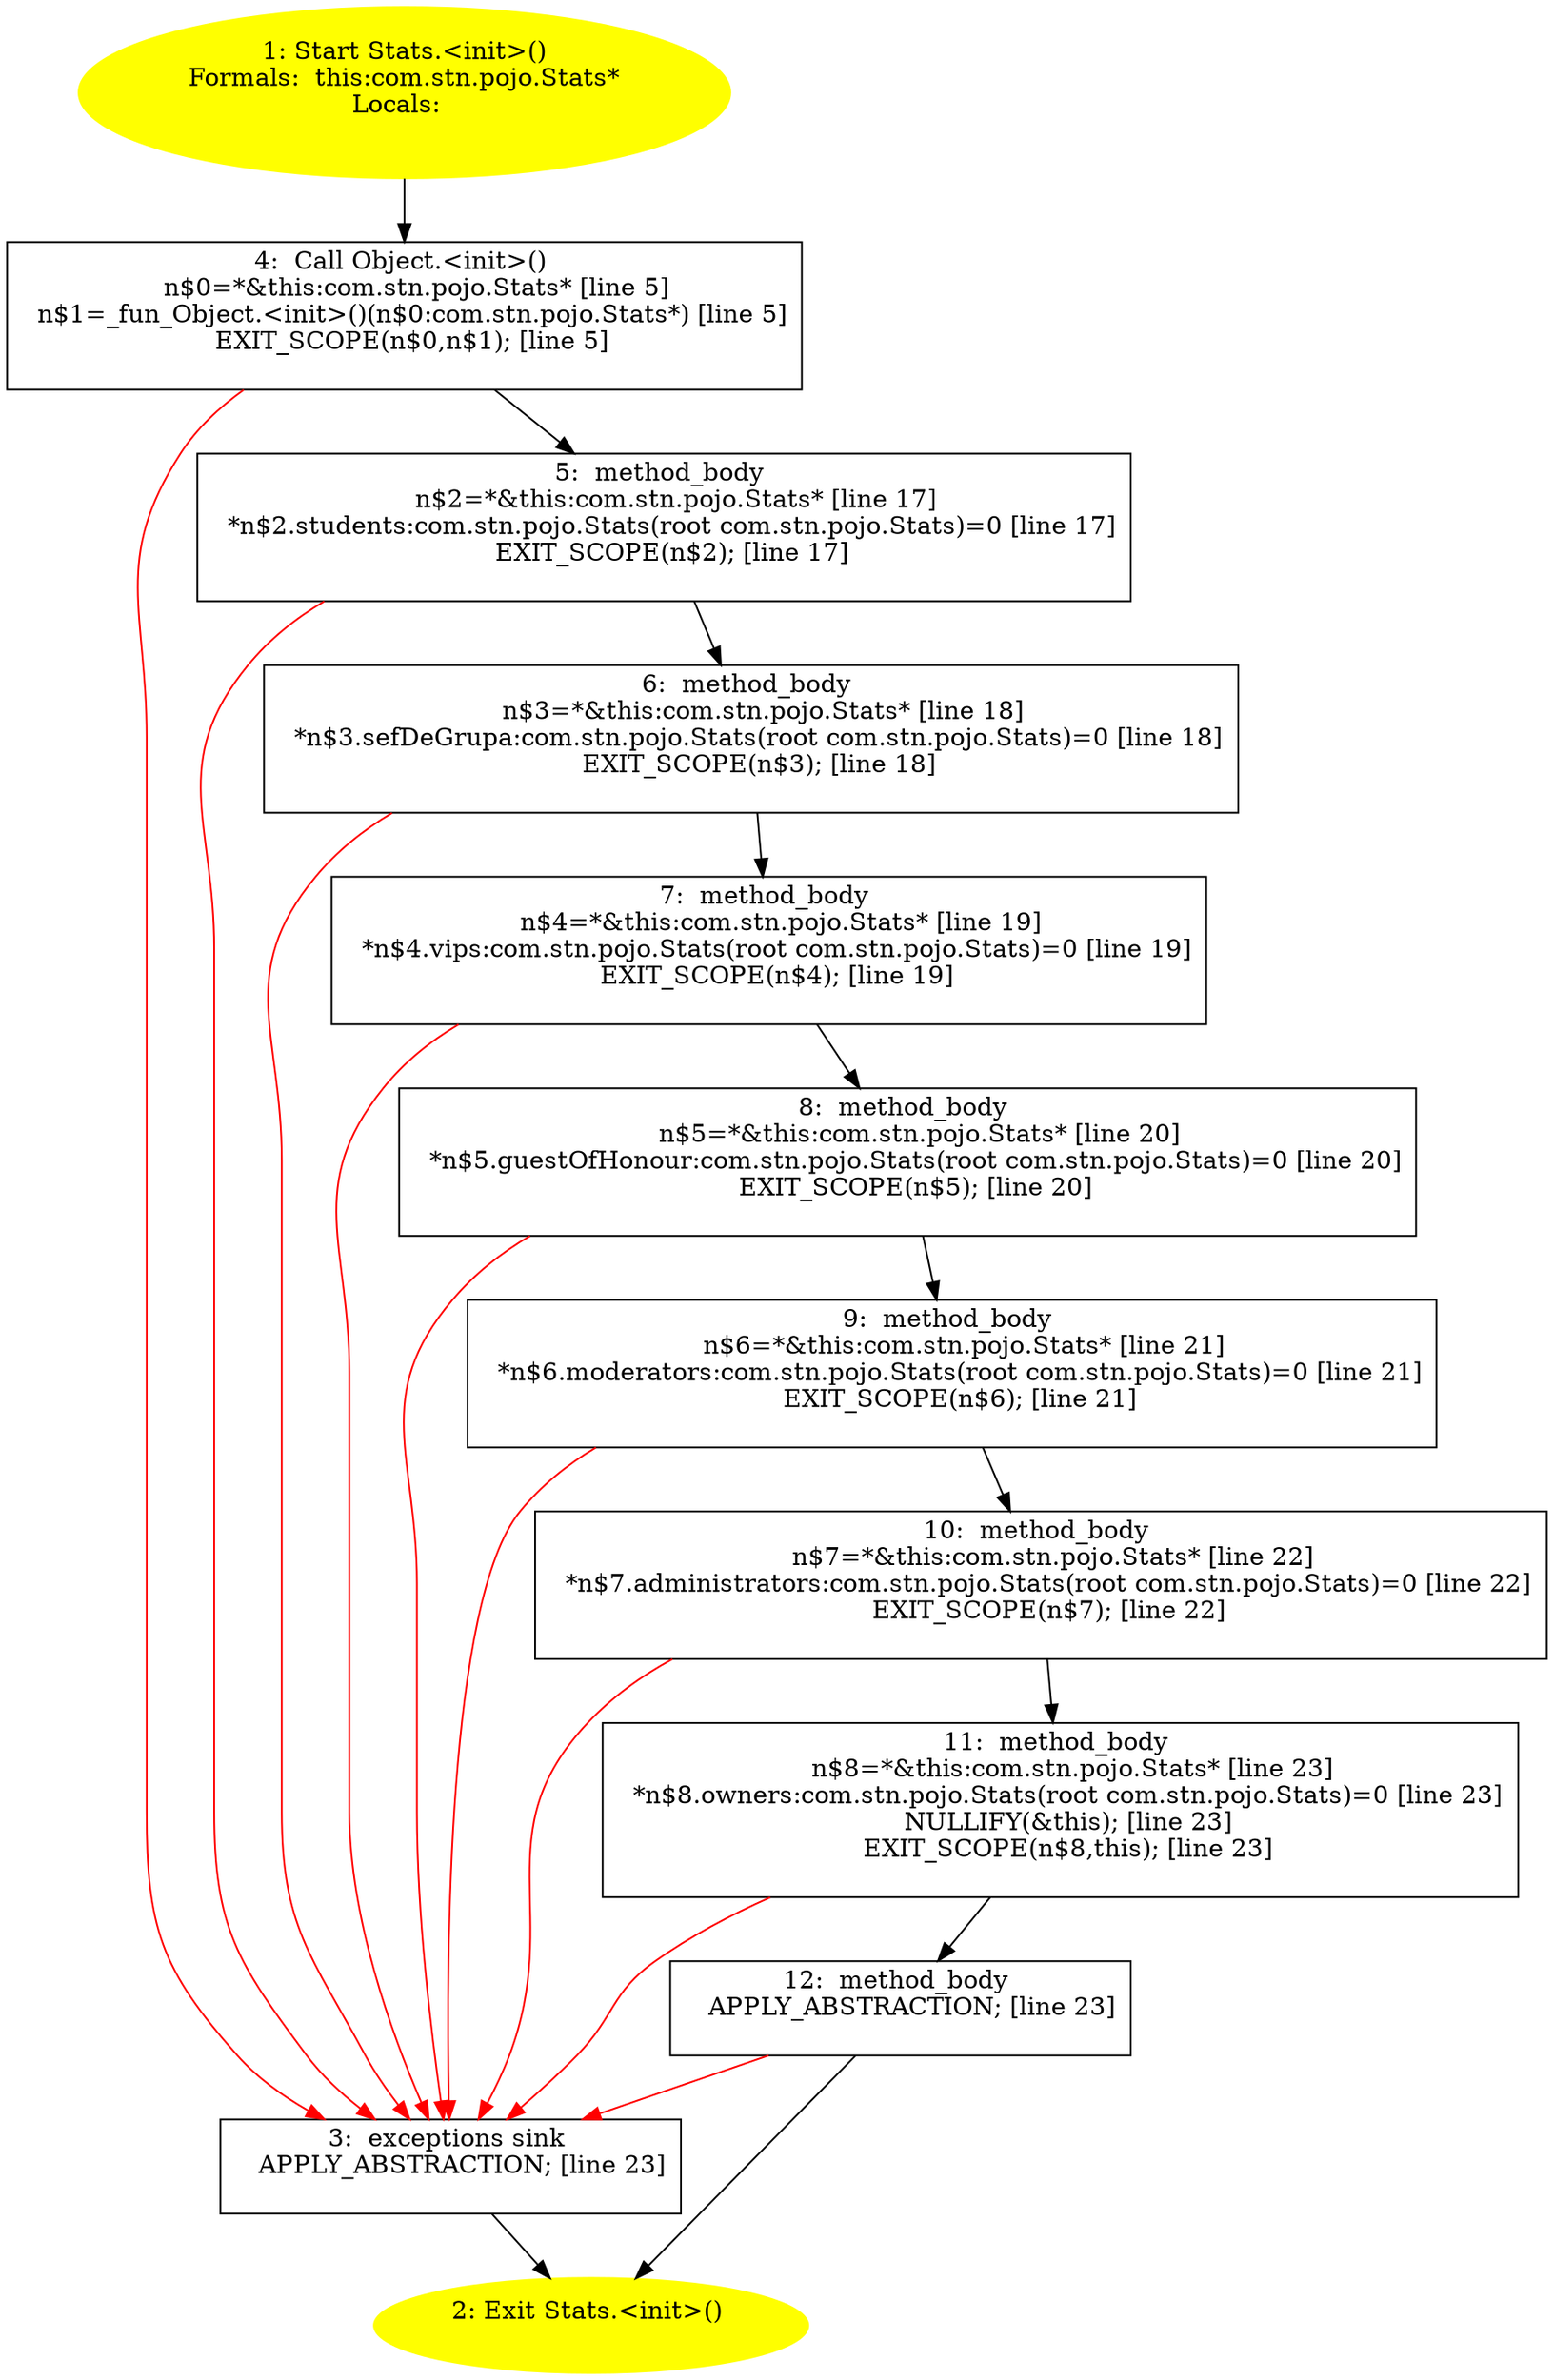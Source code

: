 /* @generated */
digraph cfg {
"com.stn.pojo.Stats.<init>().96dd48e282cf6cf62123dcde730aea90_1" [label="1: Start Stats.<init>()\nFormals:  this:com.stn.pojo.Stats*\nLocals:  \n  " color=yellow style=filled]
	

	 "com.stn.pojo.Stats.<init>().96dd48e282cf6cf62123dcde730aea90_1" -> "com.stn.pojo.Stats.<init>().96dd48e282cf6cf62123dcde730aea90_4" ;
"com.stn.pojo.Stats.<init>().96dd48e282cf6cf62123dcde730aea90_2" [label="2: Exit Stats.<init>() \n  " color=yellow style=filled]
	

"com.stn.pojo.Stats.<init>().96dd48e282cf6cf62123dcde730aea90_3" [label="3:  exceptions sink \n   APPLY_ABSTRACTION; [line 23]\n " shape="box"]
	

	 "com.stn.pojo.Stats.<init>().96dd48e282cf6cf62123dcde730aea90_3" -> "com.stn.pojo.Stats.<init>().96dd48e282cf6cf62123dcde730aea90_2" ;
"com.stn.pojo.Stats.<init>().96dd48e282cf6cf62123dcde730aea90_4" [label="4:  Call Object.<init>() \n   n$0=*&this:com.stn.pojo.Stats* [line 5]\n  n$1=_fun_Object.<init>()(n$0:com.stn.pojo.Stats*) [line 5]\n  EXIT_SCOPE(n$0,n$1); [line 5]\n " shape="box"]
	

	 "com.stn.pojo.Stats.<init>().96dd48e282cf6cf62123dcde730aea90_4" -> "com.stn.pojo.Stats.<init>().96dd48e282cf6cf62123dcde730aea90_5" ;
	 "com.stn.pojo.Stats.<init>().96dd48e282cf6cf62123dcde730aea90_4" -> "com.stn.pojo.Stats.<init>().96dd48e282cf6cf62123dcde730aea90_3" [color="red" ];
"com.stn.pojo.Stats.<init>().96dd48e282cf6cf62123dcde730aea90_5" [label="5:  method_body \n   n$2=*&this:com.stn.pojo.Stats* [line 17]\n  *n$2.students:com.stn.pojo.Stats(root com.stn.pojo.Stats)=0 [line 17]\n  EXIT_SCOPE(n$2); [line 17]\n " shape="box"]
	

	 "com.stn.pojo.Stats.<init>().96dd48e282cf6cf62123dcde730aea90_5" -> "com.stn.pojo.Stats.<init>().96dd48e282cf6cf62123dcde730aea90_6" ;
	 "com.stn.pojo.Stats.<init>().96dd48e282cf6cf62123dcde730aea90_5" -> "com.stn.pojo.Stats.<init>().96dd48e282cf6cf62123dcde730aea90_3" [color="red" ];
"com.stn.pojo.Stats.<init>().96dd48e282cf6cf62123dcde730aea90_6" [label="6:  method_body \n   n$3=*&this:com.stn.pojo.Stats* [line 18]\n  *n$3.sefDeGrupa:com.stn.pojo.Stats(root com.stn.pojo.Stats)=0 [line 18]\n  EXIT_SCOPE(n$3); [line 18]\n " shape="box"]
	

	 "com.stn.pojo.Stats.<init>().96dd48e282cf6cf62123dcde730aea90_6" -> "com.stn.pojo.Stats.<init>().96dd48e282cf6cf62123dcde730aea90_7" ;
	 "com.stn.pojo.Stats.<init>().96dd48e282cf6cf62123dcde730aea90_6" -> "com.stn.pojo.Stats.<init>().96dd48e282cf6cf62123dcde730aea90_3" [color="red" ];
"com.stn.pojo.Stats.<init>().96dd48e282cf6cf62123dcde730aea90_7" [label="7:  method_body \n   n$4=*&this:com.stn.pojo.Stats* [line 19]\n  *n$4.vips:com.stn.pojo.Stats(root com.stn.pojo.Stats)=0 [line 19]\n  EXIT_SCOPE(n$4); [line 19]\n " shape="box"]
	

	 "com.stn.pojo.Stats.<init>().96dd48e282cf6cf62123dcde730aea90_7" -> "com.stn.pojo.Stats.<init>().96dd48e282cf6cf62123dcde730aea90_8" ;
	 "com.stn.pojo.Stats.<init>().96dd48e282cf6cf62123dcde730aea90_7" -> "com.stn.pojo.Stats.<init>().96dd48e282cf6cf62123dcde730aea90_3" [color="red" ];
"com.stn.pojo.Stats.<init>().96dd48e282cf6cf62123dcde730aea90_8" [label="8:  method_body \n   n$5=*&this:com.stn.pojo.Stats* [line 20]\n  *n$5.guestOfHonour:com.stn.pojo.Stats(root com.stn.pojo.Stats)=0 [line 20]\n  EXIT_SCOPE(n$5); [line 20]\n " shape="box"]
	

	 "com.stn.pojo.Stats.<init>().96dd48e282cf6cf62123dcde730aea90_8" -> "com.stn.pojo.Stats.<init>().96dd48e282cf6cf62123dcde730aea90_9" ;
	 "com.stn.pojo.Stats.<init>().96dd48e282cf6cf62123dcde730aea90_8" -> "com.stn.pojo.Stats.<init>().96dd48e282cf6cf62123dcde730aea90_3" [color="red" ];
"com.stn.pojo.Stats.<init>().96dd48e282cf6cf62123dcde730aea90_9" [label="9:  method_body \n   n$6=*&this:com.stn.pojo.Stats* [line 21]\n  *n$6.moderators:com.stn.pojo.Stats(root com.stn.pojo.Stats)=0 [line 21]\n  EXIT_SCOPE(n$6); [line 21]\n " shape="box"]
	

	 "com.stn.pojo.Stats.<init>().96dd48e282cf6cf62123dcde730aea90_9" -> "com.stn.pojo.Stats.<init>().96dd48e282cf6cf62123dcde730aea90_10" ;
	 "com.stn.pojo.Stats.<init>().96dd48e282cf6cf62123dcde730aea90_9" -> "com.stn.pojo.Stats.<init>().96dd48e282cf6cf62123dcde730aea90_3" [color="red" ];
"com.stn.pojo.Stats.<init>().96dd48e282cf6cf62123dcde730aea90_10" [label="10:  method_body \n   n$7=*&this:com.stn.pojo.Stats* [line 22]\n  *n$7.administrators:com.stn.pojo.Stats(root com.stn.pojo.Stats)=0 [line 22]\n  EXIT_SCOPE(n$7); [line 22]\n " shape="box"]
	

	 "com.stn.pojo.Stats.<init>().96dd48e282cf6cf62123dcde730aea90_10" -> "com.stn.pojo.Stats.<init>().96dd48e282cf6cf62123dcde730aea90_11" ;
	 "com.stn.pojo.Stats.<init>().96dd48e282cf6cf62123dcde730aea90_10" -> "com.stn.pojo.Stats.<init>().96dd48e282cf6cf62123dcde730aea90_3" [color="red" ];
"com.stn.pojo.Stats.<init>().96dd48e282cf6cf62123dcde730aea90_11" [label="11:  method_body \n   n$8=*&this:com.stn.pojo.Stats* [line 23]\n  *n$8.owners:com.stn.pojo.Stats(root com.stn.pojo.Stats)=0 [line 23]\n  NULLIFY(&this); [line 23]\n  EXIT_SCOPE(n$8,this); [line 23]\n " shape="box"]
	

	 "com.stn.pojo.Stats.<init>().96dd48e282cf6cf62123dcde730aea90_11" -> "com.stn.pojo.Stats.<init>().96dd48e282cf6cf62123dcde730aea90_12" ;
	 "com.stn.pojo.Stats.<init>().96dd48e282cf6cf62123dcde730aea90_11" -> "com.stn.pojo.Stats.<init>().96dd48e282cf6cf62123dcde730aea90_3" [color="red" ];
"com.stn.pojo.Stats.<init>().96dd48e282cf6cf62123dcde730aea90_12" [label="12:  method_body \n   APPLY_ABSTRACTION; [line 23]\n " shape="box"]
	

	 "com.stn.pojo.Stats.<init>().96dd48e282cf6cf62123dcde730aea90_12" -> "com.stn.pojo.Stats.<init>().96dd48e282cf6cf62123dcde730aea90_2" ;
	 "com.stn.pojo.Stats.<init>().96dd48e282cf6cf62123dcde730aea90_12" -> "com.stn.pojo.Stats.<init>().96dd48e282cf6cf62123dcde730aea90_3" [color="red" ];
}
